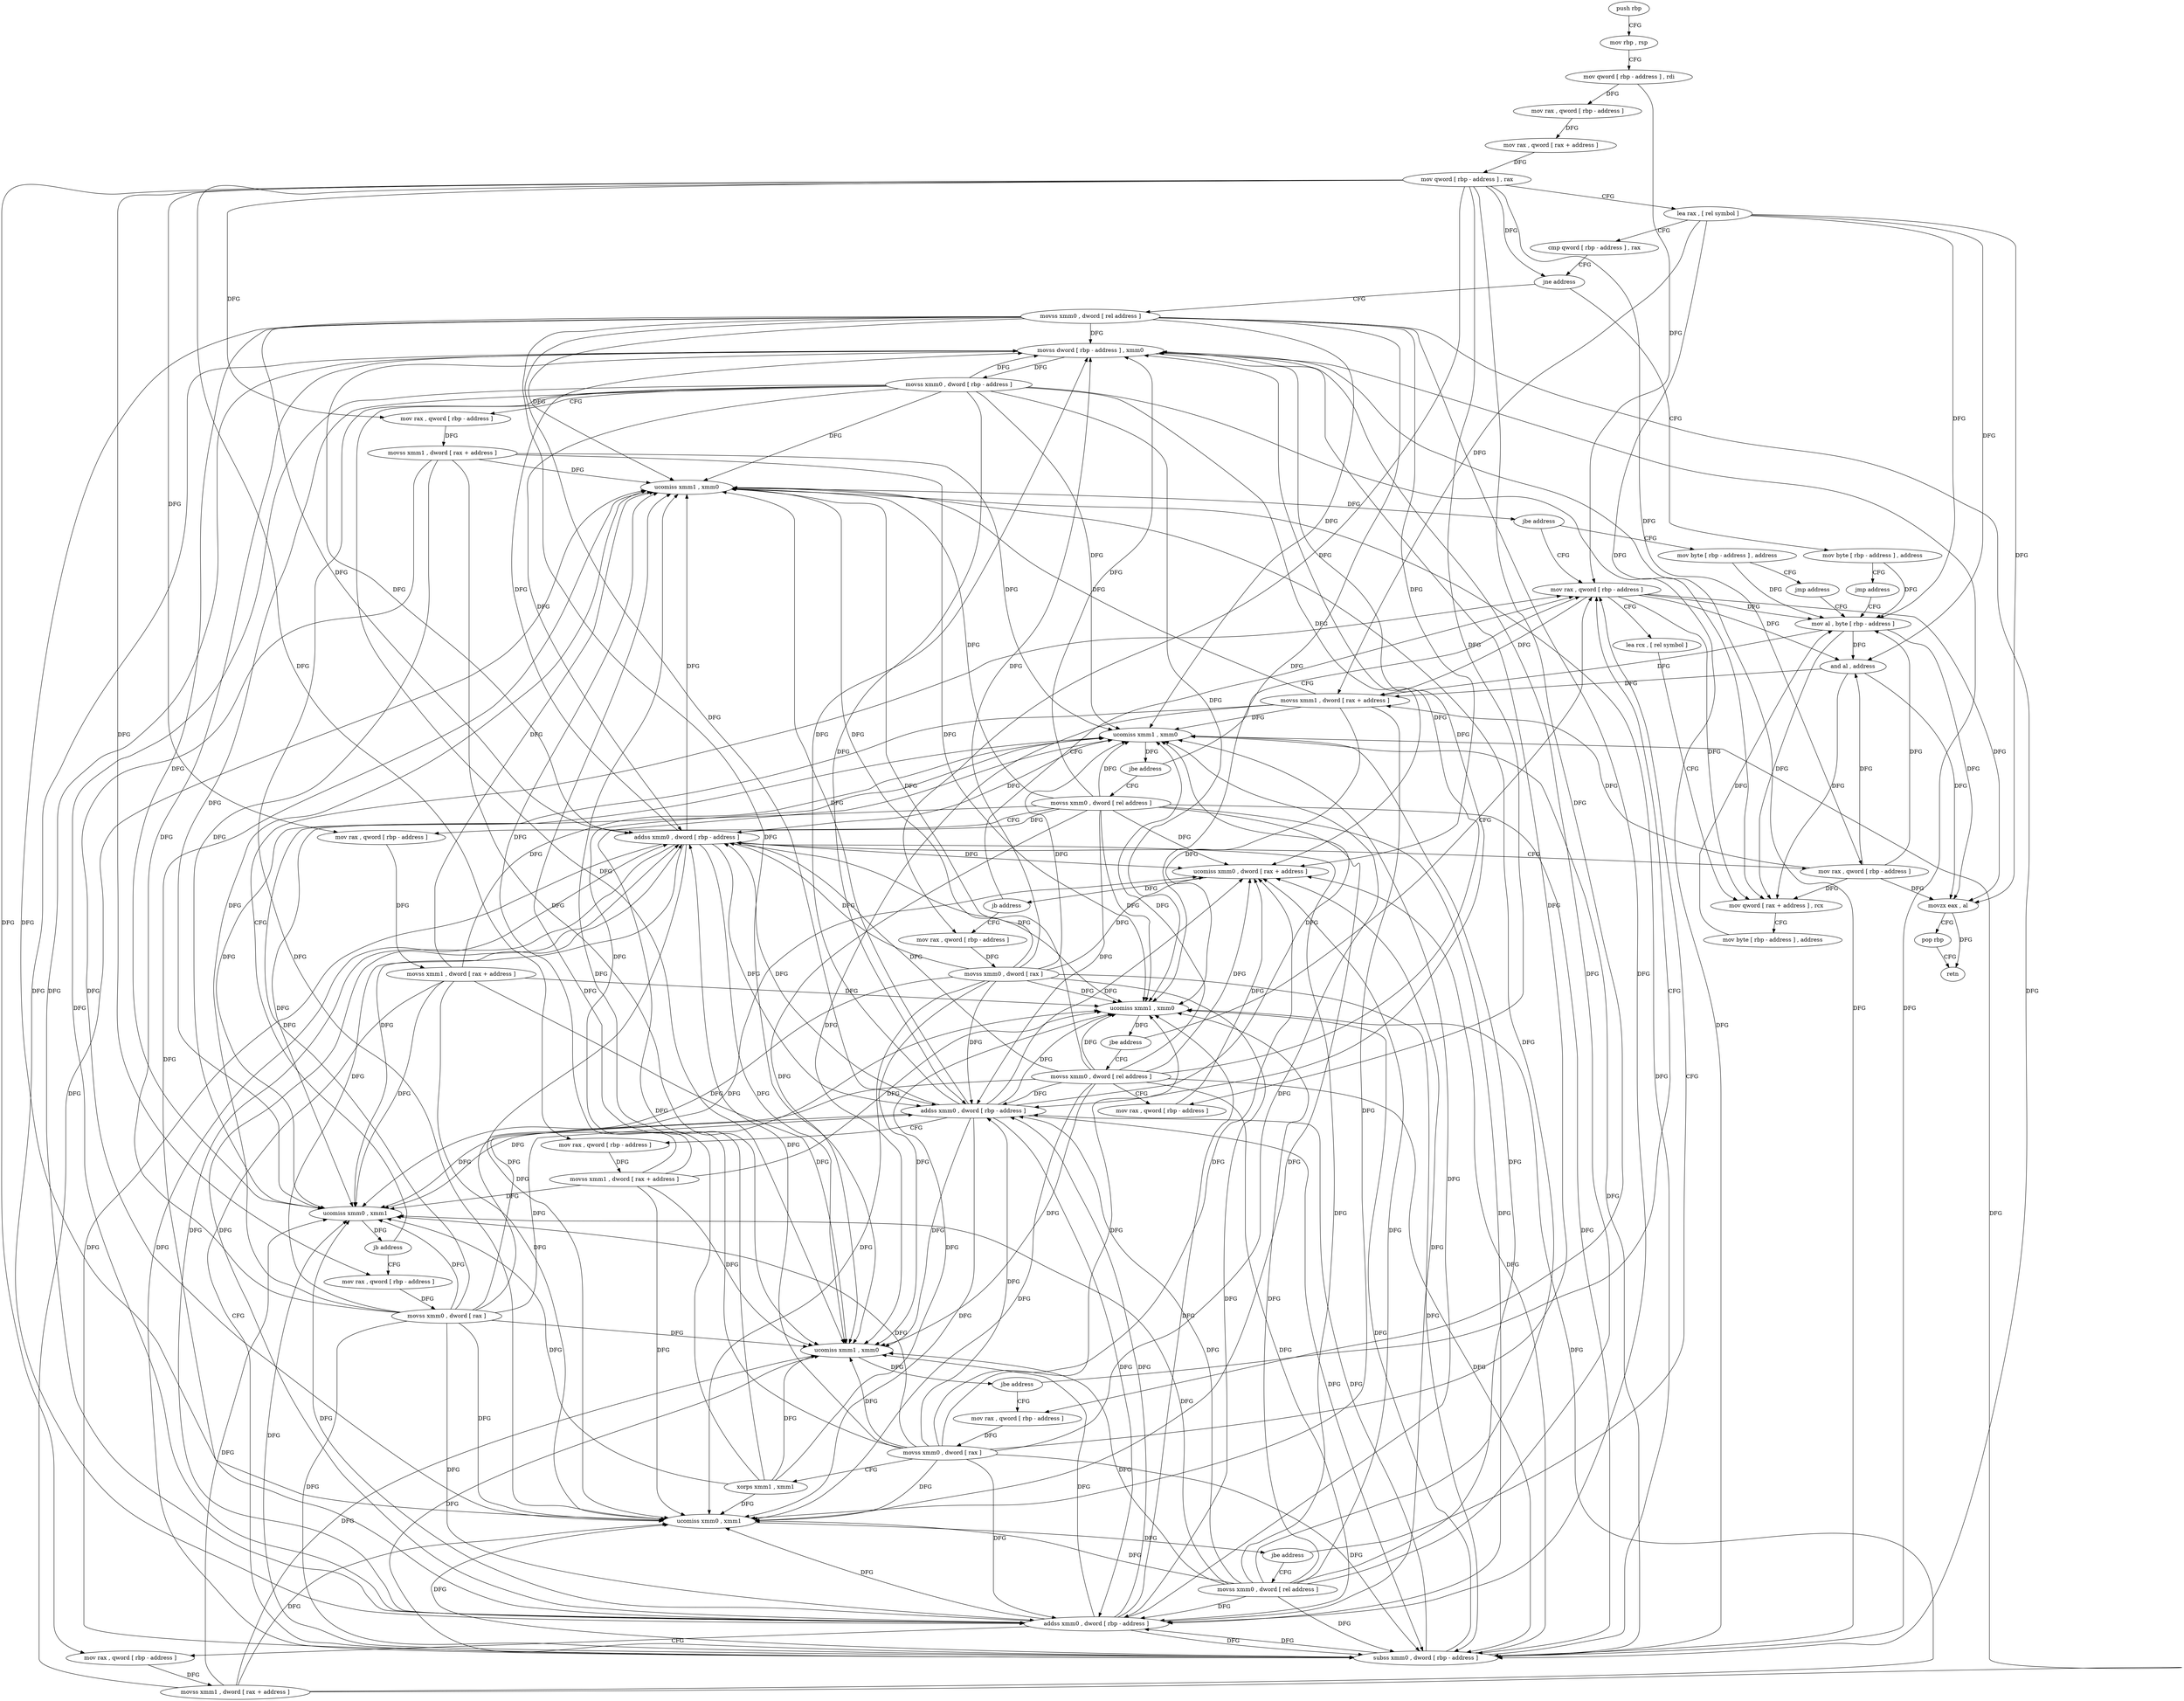 digraph "func" {
"252192" [label = "push rbp" ]
"252193" [label = "mov rbp , rsp" ]
"252196" [label = "mov qword [ rbp - address ] , rdi" ]
"252200" [label = "mov rax , qword [ rbp - address ]" ]
"252204" [label = "mov rax , qword [ rax + address ]" ]
"252208" [label = "mov qword [ rbp - address ] , rax" ]
"252212" [label = "lea rax , [ rel symbol ]" ]
"252219" [label = "cmp qword [ rbp - address ] , rax" ]
"252223" [label = "jne address" ]
"252238" [label = "movss xmm0 , dword [ rel address ]" ]
"252229" [label = "mov byte [ rbp - address ] , address" ]
"252246" [label = "movss dword [ rbp - address ] , xmm0" ]
"252251" [label = "movss xmm0 , dword [ rbp - address ]" ]
"252256" [label = "mov rax , qword [ rbp - address ]" ]
"252260" [label = "movss xmm1 , dword [ rax + address ]" ]
"252265" [label = "ucomiss xmm1 , xmm0" ]
"252268" [label = "jbe address" ]
"252449" [label = "mov rax , qword [ rbp - address ]" ]
"252274" [label = "movss xmm0 , dword [ rel address ]" ]
"252233" [label = "jmp address" ]
"252468" [label = "mov al , byte [ rbp - address ]" ]
"252453" [label = "lea rcx , [ rel symbol ]" ]
"252460" [label = "mov qword [ rax + address ] , rcx" ]
"252464" [label = "mov byte [ rbp - address ] , address" ]
"252282" [label = "mov rax , qword [ rbp - address ]" ]
"252286" [label = "movss xmm1 , dword [ rax + address ]" ]
"252291" [label = "subss xmm0 , dword [ rbp - address ]" ]
"252296" [label = "ucomiss xmm0 , xmm1" ]
"252299" [label = "jbe address" ]
"252305" [label = "movss xmm0 , dword [ rel address ]" ]
"252471" [label = "and al , address" ]
"252473" [label = "movzx eax , al" ]
"252476" [label = "pop rbp" ]
"252477" [label = "retn" ]
"252313" [label = "addss xmm0 , dword [ rbp - address ]" ]
"252318" [label = "mov rax , qword [ rbp - address ]" ]
"252322" [label = "movss xmm1 , dword [ rax + address ]" ]
"252327" [label = "ucomiss xmm1 , xmm0" ]
"252330" [label = "jbe address" ]
"252336" [label = "mov rax , qword [ rbp - address ]" ]
"252340" [label = "movss xmm0 , dword [ rax ]" ]
"252344" [label = "xorps xmm1 , xmm1" ]
"252347" [label = "ucomiss xmm0 , xmm1" ]
"252350" [label = "jb address" ]
"252356" [label = "mov rax , qword [ rbp - address ]" ]
"252360" [label = "movss xmm0 , dword [ rax ]" ]
"252364" [label = "addss xmm0 , dword [ rbp - address ]" ]
"252369" [label = "mov rax , qword [ rbp - address ]" ]
"252373" [label = "movss xmm1 , dword [ rax + address ]" ]
"252378" [label = "ucomiss xmm1 , xmm0" ]
"252381" [label = "jbe address" ]
"252387" [label = "movss xmm0 , dword [ rel address ]" ]
"252395" [label = "mov rax , qword [ rbp - address ]" ]
"252399" [label = "ucomiss xmm0 , dword [ rax + address ]" ]
"252403" [label = "jb address" ]
"252409" [label = "mov rax , qword [ rbp - address ]" ]
"252413" [label = "movss xmm0 , dword [ rax ]" ]
"252417" [label = "addss xmm0 , dword [ rbp - address ]" ]
"252422" [label = "mov rax , qword [ rbp - address ]" ]
"252426" [label = "movss xmm1 , dword [ rax + address ]" ]
"252431" [label = "ucomiss xmm1 , xmm0" ]
"252434" [label = "jbe address" ]
"252440" [label = "mov byte [ rbp - address ] , address" ]
"252444" [label = "jmp address" ]
"252192" -> "252193" [ label = "CFG" ]
"252193" -> "252196" [ label = "CFG" ]
"252196" -> "252200" [ label = "DFG" ]
"252196" -> "252449" [ label = "DFG" ]
"252200" -> "252204" [ label = "DFG" ]
"252204" -> "252208" [ label = "DFG" ]
"252208" -> "252212" [ label = "CFG" ]
"252208" -> "252223" [ label = "DFG" ]
"252208" -> "252256" [ label = "DFG" ]
"252208" -> "252282" [ label = "DFG" ]
"252208" -> "252318" [ label = "DFG" ]
"252208" -> "252336" [ label = "DFG" ]
"252208" -> "252356" [ label = "DFG" ]
"252208" -> "252369" [ label = "DFG" ]
"252208" -> "252395" [ label = "DFG" ]
"252208" -> "252409" [ label = "DFG" ]
"252208" -> "252422" [ label = "DFG" ]
"252212" -> "252219" [ label = "CFG" ]
"252212" -> "252460" [ label = "DFG" ]
"252212" -> "252468" [ label = "DFG" ]
"252212" -> "252471" [ label = "DFG" ]
"252212" -> "252473" [ label = "DFG" ]
"252212" -> "252426" [ label = "DFG" ]
"252219" -> "252223" [ label = "CFG" ]
"252223" -> "252238" [ label = "CFG" ]
"252223" -> "252229" [ label = "CFG" ]
"252238" -> "252246" [ label = "DFG" ]
"252238" -> "252265" [ label = "DFG" ]
"252238" -> "252291" [ label = "DFG" ]
"252238" -> "252296" [ label = "DFG" ]
"252238" -> "252313" [ label = "DFG" ]
"252238" -> "252327" [ label = "DFG" ]
"252238" -> "252347" [ label = "DFG" ]
"252238" -> "252364" [ label = "DFG" ]
"252238" -> "252378" [ label = "DFG" ]
"252238" -> "252399" [ label = "DFG" ]
"252238" -> "252417" [ label = "DFG" ]
"252238" -> "252431" [ label = "DFG" ]
"252229" -> "252233" [ label = "CFG" ]
"252229" -> "252468" [ label = "DFG" ]
"252246" -> "252251" [ label = "DFG" ]
"252246" -> "252291" [ label = "DFG" ]
"252246" -> "252313" [ label = "DFG" ]
"252246" -> "252364" [ label = "DFG" ]
"252246" -> "252417" [ label = "DFG" ]
"252251" -> "252256" [ label = "CFG" ]
"252251" -> "252246" [ label = "DFG" ]
"252251" -> "252265" [ label = "DFG" ]
"252251" -> "252291" [ label = "DFG" ]
"252251" -> "252296" [ label = "DFG" ]
"252251" -> "252313" [ label = "DFG" ]
"252251" -> "252327" [ label = "DFG" ]
"252251" -> "252347" [ label = "DFG" ]
"252251" -> "252364" [ label = "DFG" ]
"252251" -> "252378" [ label = "DFG" ]
"252251" -> "252399" [ label = "DFG" ]
"252251" -> "252417" [ label = "DFG" ]
"252251" -> "252431" [ label = "DFG" ]
"252256" -> "252260" [ label = "DFG" ]
"252260" -> "252265" [ label = "DFG" ]
"252260" -> "252296" [ label = "DFG" ]
"252260" -> "252327" [ label = "DFG" ]
"252260" -> "252347" [ label = "DFG" ]
"252260" -> "252378" [ label = "DFG" ]
"252260" -> "252431" [ label = "DFG" ]
"252265" -> "252268" [ label = "DFG" ]
"252268" -> "252449" [ label = "CFG" ]
"252268" -> "252274" [ label = "CFG" ]
"252449" -> "252453" [ label = "CFG" ]
"252449" -> "252460" [ label = "DFG" ]
"252449" -> "252468" [ label = "DFG" ]
"252449" -> "252471" [ label = "DFG" ]
"252449" -> "252473" [ label = "DFG" ]
"252449" -> "252426" [ label = "DFG" ]
"252274" -> "252282" [ label = "CFG" ]
"252274" -> "252246" [ label = "DFG" ]
"252274" -> "252265" [ label = "DFG" ]
"252274" -> "252291" [ label = "DFG" ]
"252274" -> "252296" [ label = "DFG" ]
"252274" -> "252313" [ label = "DFG" ]
"252274" -> "252327" [ label = "DFG" ]
"252274" -> "252347" [ label = "DFG" ]
"252274" -> "252364" [ label = "DFG" ]
"252274" -> "252378" [ label = "DFG" ]
"252274" -> "252399" [ label = "DFG" ]
"252274" -> "252417" [ label = "DFG" ]
"252274" -> "252431" [ label = "DFG" ]
"252233" -> "252468" [ label = "CFG" ]
"252468" -> "252471" [ label = "DFG" ]
"252468" -> "252460" [ label = "DFG" ]
"252468" -> "252473" [ label = "DFG" ]
"252468" -> "252426" [ label = "DFG" ]
"252453" -> "252460" [ label = "CFG" ]
"252460" -> "252464" [ label = "CFG" ]
"252464" -> "252468" [ label = "DFG" ]
"252282" -> "252286" [ label = "DFG" ]
"252286" -> "252291" [ label = "CFG" ]
"252286" -> "252265" [ label = "DFG" ]
"252286" -> "252296" [ label = "DFG" ]
"252286" -> "252327" [ label = "DFG" ]
"252286" -> "252347" [ label = "DFG" ]
"252286" -> "252378" [ label = "DFG" ]
"252286" -> "252431" [ label = "DFG" ]
"252291" -> "252296" [ label = "DFG" ]
"252291" -> "252246" [ label = "DFG" ]
"252291" -> "252265" [ label = "DFG" ]
"252291" -> "252313" [ label = "DFG" ]
"252291" -> "252327" [ label = "DFG" ]
"252291" -> "252347" [ label = "DFG" ]
"252291" -> "252364" [ label = "DFG" ]
"252291" -> "252378" [ label = "DFG" ]
"252291" -> "252399" [ label = "DFG" ]
"252291" -> "252417" [ label = "DFG" ]
"252291" -> "252431" [ label = "DFG" ]
"252296" -> "252299" [ label = "DFG" ]
"252299" -> "252449" [ label = "CFG" ]
"252299" -> "252305" [ label = "CFG" ]
"252305" -> "252313" [ label = "DFG" ]
"252305" -> "252246" [ label = "DFG" ]
"252305" -> "252265" [ label = "DFG" ]
"252305" -> "252291" [ label = "DFG" ]
"252305" -> "252296" [ label = "DFG" ]
"252305" -> "252327" [ label = "DFG" ]
"252305" -> "252347" [ label = "DFG" ]
"252305" -> "252364" [ label = "DFG" ]
"252305" -> "252378" [ label = "DFG" ]
"252305" -> "252399" [ label = "DFG" ]
"252305" -> "252417" [ label = "DFG" ]
"252305" -> "252431" [ label = "DFG" ]
"252471" -> "252473" [ label = "DFG" ]
"252471" -> "252460" [ label = "DFG" ]
"252471" -> "252426" [ label = "DFG" ]
"252473" -> "252476" [ label = "CFG" ]
"252473" -> "252477" [ label = "DFG" ]
"252476" -> "252477" [ label = "CFG" ]
"252313" -> "252318" [ label = "CFG" ]
"252313" -> "252246" [ label = "DFG" ]
"252313" -> "252265" [ label = "DFG" ]
"252313" -> "252291" [ label = "DFG" ]
"252313" -> "252296" [ label = "DFG" ]
"252313" -> "252327" [ label = "DFG" ]
"252313" -> "252347" [ label = "DFG" ]
"252313" -> "252364" [ label = "DFG" ]
"252313" -> "252378" [ label = "DFG" ]
"252313" -> "252399" [ label = "DFG" ]
"252313" -> "252417" [ label = "DFG" ]
"252313" -> "252431" [ label = "DFG" ]
"252318" -> "252322" [ label = "DFG" ]
"252322" -> "252327" [ label = "DFG" ]
"252322" -> "252296" [ label = "DFG" ]
"252322" -> "252265" [ label = "DFG" ]
"252322" -> "252347" [ label = "DFG" ]
"252322" -> "252378" [ label = "DFG" ]
"252322" -> "252431" [ label = "DFG" ]
"252327" -> "252330" [ label = "DFG" ]
"252330" -> "252449" [ label = "CFG" ]
"252330" -> "252336" [ label = "CFG" ]
"252336" -> "252340" [ label = "DFG" ]
"252340" -> "252344" [ label = "CFG" ]
"252340" -> "252246" [ label = "DFG" ]
"252340" -> "252265" [ label = "DFG" ]
"252340" -> "252327" [ label = "DFG" ]
"252340" -> "252291" [ label = "DFG" ]
"252340" -> "252296" [ label = "DFG" ]
"252340" -> "252313" [ label = "DFG" ]
"252340" -> "252347" [ label = "DFG" ]
"252340" -> "252364" [ label = "DFG" ]
"252340" -> "252378" [ label = "DFG" ]
"252340" -> "252399" [ label = "DFG" ]
"252340" -> "252417" [ label = "DFG" ]
"252340" -> "252431" [ label = "DFG" ]
"252344" -> "252347" [ label = "DFG" ]
"252344" -> "252296" [ label = "DFG" ]
"252344" -> "252265" [ label = "DFG" ]
"252344" -> "252327" [ label = "DFG" ]
"252344" -> "252378" [ label = "DFG" ]
"252344" -> "252431" [ label = "DFG" ]
"252347" -> "252350" [ label = "DFG" ]
"252350" -> "252449" [ label = "CFG" ]
"252350" -> "252356" [ label = "CFG" ]
"252356" -> "252360" [ label = "DFG" ]
"252360" -> "252364" [ label = "DFG" ]
"252360" -> "252246" [ label = "DFG" ]
"252360" -> "252265" [ label = "DFG" ]
"252360" -> "252327" [ label = "DFG" ]
"252360" -> "252291" [ label = "DFG" ]
"252360" -> "252296" [ label = "DFG" ]
"252360" -> "252313" [ label = "DFG" ]
"252360" -> "252347" [ label = "DFG" ]
"252360" -> "252378" [ label = "DFG" ]
"252360" -> "252399" [ label = "DFG" ]
"252360" -> "252417" [ label = "DFG" ]
"252360" -> "252431" [ label = "DFG" ]
"252364" -> "252369" [ label = "CFG" ]
"252364" -> "252246" [ label = "DFG" ]
"252364" -> "252265" [ label = "DFG" ]
"252364" -> "252327" [ label = "DFG" ]
"252364" -> "252291" [ label = "DFG" ]
"252364" -> "252296" [ label = "DFG" ]
"252364" -> "252313" [ label = "DFG" ]
"252364" -> "252347" [ label = "DFG" ]
"252364" -> "252378" [ label = "DFG" ]
"252364" -> "252399" [ label = "DFG" ]
"252364" -> "252417" [ label = "DFG" ]
"252364" -> "252431" [ label = "DFG" ]
"252369" -> "252373" [ label = "DFG" ]
"252373" -> "252378" [ label = "DFG" ]
"252373" -> "252296" [ label = "DFG" ]
"252373" -> "252347" [ label = "DFG" ]
"252373" -> "252265" [ label = "DFG" ]
"252373" -> "252327" [ label = "DFG" ]
"252373" -> "252431" [ label = "DFG" ]
"252378" -> "252381" [ label = "DFG" ]
"252381" -> "252449" [ label = "CFG" ]
"252381" -> "252387" [ label = "CFG" ]
"252387" -> "252395" [ label = "CFG" ]
"252387" -> "252246" [ label = "DFG" ]
"252387" -> "252265" [ label = "DFG" ]
"252387" -> "252327" [ label = "DFG" ]
"252387" -> "252378" [ label = "DFG" ]
"252387" -> "252291" [ label = "DFG" ]
"252387" -> "252296" [ label = "DFG" ]
"252387" -> "252313" [ label = "DFG" ]
"252387" -> "252347" [ label = "DFG" ]
"252387" -> "252364" [ label = "DFG" ]
"252387" -> "252399" [ label = "DFG" ]
"252387" -> "252417" [ label = "DFG" ]
"252387" -> "252431" [ label = "DFG" ]
"252395" -> "252399" [ label = "DFG" ]
"252399" -> "252403" [ label = "DFG" ]
"252403" -> "252449" [ label = "CFG" ]
"252403" -> "252409" [ label = "CFG" ]
"252409" -> "252413" [ label = "DFG" ]
"252413" -> "252417" [ label = "DFG" ]
"252413" -> "252246" [ label = "DFG" ]
"252413" -> "252265" [ label = "DFG" ]
"252413" -> "252327" [ label = "DFG" ]
"252413" -> "252378" [ label = "DFG" ]
"252413" -> "252291" [ label = "DFG" ]
"252413" -> "252296" [ label = "DFG" ]
"252413" -> "252313" [ label = "DFG" ]
"252413" -> "252347" [ label = "DFG" ]
"252413" -> "252364" [ label = "DFG" ]
"252413" -> "252399" [ label = "DFG" ]
"252413" -> "252431" [ label = "DFG" ]
"252417" -> "252422" [ label = "CFG" ]
"252417" -> "252246" [ label = "DFG" ]
"252417" -> "252265" [ label = "DFG" ]
"252417" -> "252327" [ label = "DFG" ]
"252417" -> "252378" [ label = "DFG" ]
"252417" -> "252291" [ label = "DFG" ]
"252417" -> "252296" [ label = "DFG" ]
"252417" -> "252313" [ label = "DFG" ]
"252417" -> "252347" [ label = "DFG" ]
"252417" -> "252364" [ label = "DFG" ]
"252417" -> "252399" [ label = "DFG" ]
"252417" -> "252431" [ label = "DFG" ]
"252422" -> "252426" [ label = "DFG" ]
"252422" -> "252460" [ label = "DFG" ]
"252422" -> "252471" [ label = "DFG" ]
"252422" -> "252473" [ label = "DFG" ]
"252422" -> "252468" [ label = "DFG" ]
"252426" -> "252431" [ label = "DFG" ]
"252426" -> "252296" [ label = "DFG" ]
"252426" -> "252347" [ label = "DFG" ]
"252426" -> "252265" [ label = "DFG" ]
"252426" -> "252327" [ label = "DFG" ]
"252426" -> "252378" [ label = "DFG" ]
"252431" -> "252434" [ label = "DFG" ]
"252434" -> "252449" [ label = "CFG" ]
"252434" -> "252440" [ label = "CFG" ]
"252440" -> "252444" [ label = "CFG" ]
"252440" -> "252468" [ label = "DFG" ]
"252444" -> "252468" [ label = "CFG" ]
}

